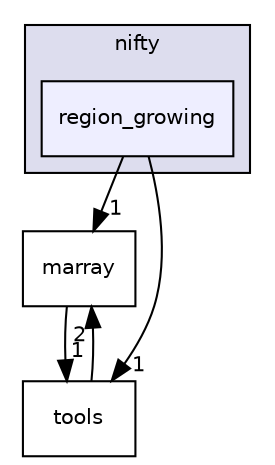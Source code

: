 digraph "/home/tbeier/src/nifty/include/nifty/region_growing" {
  compound=true
  node [ fontsize="10", fontname="Helvetica"];
  edge [ labelfontsize="10", labelfontname="Helvetica"];
  subgraph clusterdir_7bdd7effb88beef2660912af17dcb9d6 {
    graph [ bgcolor="#ddddee", pencolor="black", label="nifty" fontname="Helvetica", fontsize="10", URL="dir_7bdd7effb88beef2660912af17dcb9d6.html"]
  dir_3fa3a03b8c8ef11f57ff25da246cb152 [shape=box, label="region_growing", style="filled", fillcolor="#eeeeff", pencolor="black", URL="dir_3fa3a03b8c8ef11f57ff25da246cb152.html"];
  }
  dir_c3672bffa74d8c5772db4d4fa143fc52 [shape=box label="marray" URL="dir_c3672bffa74d8c5772db4d4fa143fc52.html"];
  dir_696766375fbed7c9f8dc2e8fc7640177 [shape=box label="tools" URL="dir_696766375fbed7c9f8dc2e8fc7640177.html"];
  dir_3fa3a03b8c8ef11f57ff25da246cb152->dir_c3672bffa74d8c5772db4d4fa143fc52 [headlabel="1", labeldistance=1.5 headhref="dir_000044_000038.html"];
  dir_3fa3a03b8c8ef11f57ff25da246cb152->dir_696766375fbed7c9f8dc2e8fc7640177 [headlabel="1", labeldistance=1.5 headhref="dir_000044_000045.html"];
  dir_c3672bffa74d8c5772db4d4fa143fc52->dir_696766375fbed7c9f8dc2e8fc7640177 [headlabel="1", labeldistance=1.5 headhref="dir_000038_000045.html"];
  dir_696766375fbed7c9f8dc2e8fc7640177->dir_c3672bffa74d8c5772db4d4fa143fc52 [headlabel="2", labeldistance=1.5 headhref="dir_000045_000038.html"];
}
